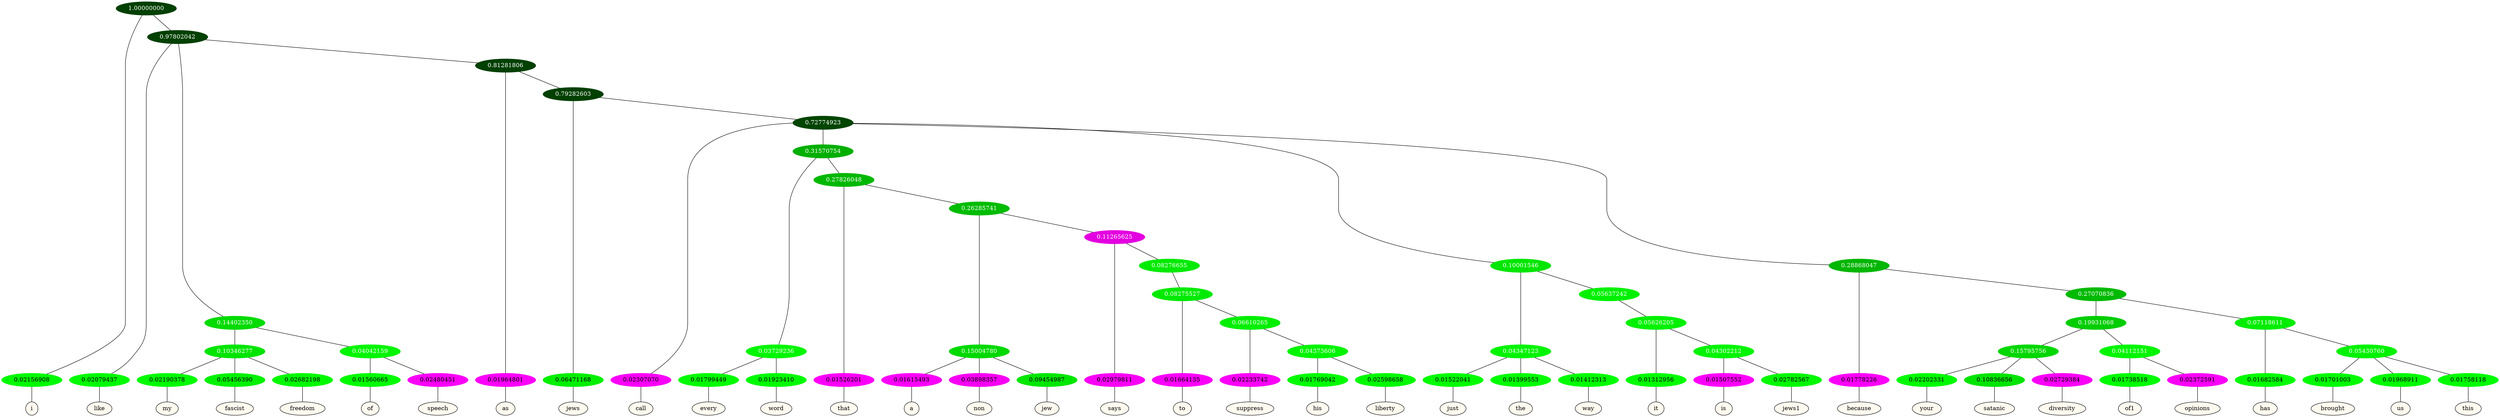 graph {
	node [format=png height=0.15 nodesep=0.001 ordering=out overlap=prism overlap_scaling=0.01 ranksep=0.001 ratio=0.2 style=filled width=0.15]
	{
		rank=same
		a_w_1 [label=i color=black fillcolor=floralwhite style="filled,solid"]
		a_w_3 [label=like color=black fillcolor=floralwhite style="filled,solid"]
		a_w_10 [label=my color=black fillcolor=floralwhite style="filled,solid"]
		a_w_11 [label=fascist color=black fillcolor=floralwhite style="filled,solid"]
		a_w_12 [label=freedom color=black fillcolor=floralwhite style="filled,solid"]
		a_w_13 [label=of color=black fillcolor=floralwhite style="filled,solid"]
		a_w_14 [label=speech color=black fillcolor=floralwhite style="filled,solid"]
		a_w_8 [label=as color=black fillcolor=floralwhite style="filled,solid"]
		a_w_15 [label=jews color=black fillcolor=floralwhite style="filled,solid"]
		a_w_17 [label=call color=black fillcolor=floralwhite style="filled,solid"]
		a_w_27 [label=every color=black fillcolor=floralwhite style="filled,solid"]
		a_w_28 [label=word color=black fillcolor=floralwhite style="filled,solid"]
		a_w_29 [label=that color=black fillcolor=floralwhite style="filled,solid"]
		a_w_45 [label=a color=black fillcolor=floralwhite style="filled,solid"]
		a_w_46 [label=non color=black fillcolor=floralwhite style="filled,solid"]
		a_w_47 [label=jew color=black fillcolor=floralwhite style="filled,solid"]
		a_w_48 [label=says color=black fillcolor=floralwhite style="filled,solid"]
		a_w_61 [label=to color=black fillcolor=floralwhite style="filled,solid"]
		a_w_63 [label=suppress color=black fillcolor=floralwhite style="filled,solid"]
		a_w_65 [label=his color=black fillcolor=floralwhite style="filled,solid"]
		a_w_66 [label=liberty color=black fillcolor=floralwhite style="filled,solid"]
		a_w_31 [label=just color=black fillcolor=floralwhite style="filled,solid"]
		a_w_32 [label=the color=black fillcolor=floralwhite style="filled,solid"]
		a_w_33 [label=way color=black fillcolor=floralwhite style="filled,solid"]
		a_w_39 [label=it color=black fillcolor=floralwhite style="filled,solid"]
		a_w_50 [label=is color=black fillcolor=floralwhite style="filled,solid"]
		a_w_51 [label=jews1 color=black fillcolor=floralwhite style="filled,solid"]
		a_w_25 [label=because color=black fillcolor=floralwhite style="filled,solid"]
		a_w_52 [label=your color=black fillcolor=floralwhite style="filled,solid"]
		a_w_53 [label=satanic color=black fillcolor=floralwhite style="filled,solid"]
		a_w_54 [label=diversity color=black fillcolor=floralwhite style="filled,solid"]
		a_w_55 [label=of1 color=black fillcolor=floralwhite style="filled,solid"]
		a_w_56 [label=opinions color=black fillcolor=floralwhite style="filled,solid"]
		a_w_43 [label=has color=black fillcolor=floralwhite style="filled,solid"]
		a_w_57 [label=brought color=black fillcolor=floralwhite style="filled,solid"]
		a_w_58 [label=us color=black fillcolor=floralwhite style="filled,solid"]
		a_w_59 [label=this color=black fillcolor=floralwhite style="filled,solid"]
	}
	a_n_1 -- a_w_1
	a_n_3 -- a_w_3
	a_n_10 -- a_w_10
	a_n_11 -- a_w_11
	a_n_12 -- a_w_12
	a_n_13 -- a_w_13
	a_n_14 -- a_w_14
	a_n_8 -- a_w_8
	a_n_15 -- a_w_15
	a_n_17 -- a_w_17
	a_n_27 -- a_w_27
	a_n_28 -- a_w_28
	a_n_29 -- a_w_29
	a_n_45 -- a_w_45
	a_n_46 -- a_w_46
	a_n_47 -- a_w_47
	a_n_48 -- a_w_48
	a_n_61 -- a_w_61
	a_n_63 -- a_w_63
	a_n_65 -- a_w_65
	a_n_66 -- a_w_66
	a_n_31 -- a_w_31
	a_n_32 -- a_w_32
	a_n_33 -- a_w_33
	a_n_39 -- a_w_39
	a_n_50 -- a_w_50
	a_n_51 -- a_w_51
	a_n_25 -- a_w_25
	a_n_52 -- a_w_52
	a_n_53 -- a_w_53
	a_n_54 -- a_w_54
	a_n_55 -- a_w_55
	a_n_56 -- a_w_56
	a_n_43 -- a_w_43
	a_n_57 -- a_w_57
	a_n_58 -- a_w_58
	a_n_59 -- a_w_59
	{
		rank=same
		a_n_1 [label=0.02156908 color="0.334 1.000 0.978" fontcolor=black]
		a_n_3 [label=0.02079437 color="0.334 1.000 0.979" fontcolor=black]
		a_n_10 [label=0.02190378 color="0.334 1.000 0.978" fontcolor=black]
		a_n_11 [label=0.05456390 color="0.334 1.000 0.945" fontcolor=black]
		a_n_12 [label=0.02682198 color="0.334 1.000 0.973" fontcolor=black]
		a_n_13 [label=0.01560665 color="0.334 1.000 0.984" fontcolor=black]
		a_n_14 [label=0.02480451 color="0.835 1.000 0.975" fontcolor=black]
		a_n_8 [label=0.01964801 color="0.835 1.000 0.980" fontcolor=black]
		a_n_15 [label=0.06471168 color="0.334 1.000 0.935" fontcolor=black]
		a_n_17 [label=0.02307070 color="0.835 1.000 0.977" fontcolor=black]
		a_n_27 [label=0.01799449 color="0.334 1.000 0.982" fontcolor=black]
		a_n_28 [label=0.01923410 color="0.334 1.000 0.981" fontcolor=black]
		a_n_29 [label=0.01526201 color="0.835 1.000 0.985" fontcolor=black]
		a_n_45 [label=0.01615493 color="0.835 1.000 0.984" fontcolor=black]
		a_n_46 [label=0.03898357 color="0.835 1.000 0.961" fontcolor=black]
		a_n_47 [label=0.09454987 color="0.334 1.000 0.905" fontcolor=black]
		a_n_48 [label=0.02979811 color="0.835 1.000 0.970" fontcolor=black]
		a_n_61 [label=0.01664135 color="0.835 1.000 0.983" fontcolor=black]
		a_n_63 [label=0.02233742 color="0.835 1.000 0.978" fontcolor=black]
		a_n_65 [label=0.01769042 color="0.334 1.000 0.982" fontcolor=black]
		a_n_66 [label=0.02598658 color="0.334 1.000 0.974" fontcolor=black]
		a_n_31 [label=0.01522041 color="0.334 1.000 0.985" fontcolor=black]
		a_n_32 [label=0.01399553 color="0.334 1.000 0.986" fontcolor=black]
		a_n_33 [label=0.01412313 color="0.334 1.000 0.986" fontcolor=black]
		a_n_39 [label=0.01312956 color="0.334 1.000 0.987" fontcolor=black]
		a_n_50 [label=0.01507552 color="0.835 1.000 0.985" fontcolor=black]
		a_n_51 [label=0.02782567 color="0.334 1.000 0.972" fontcolor=black]
		a_n_25 [label=0.01778226 color="0.835 1.000 0.982" fontcolor=black]
		a_n_52 [label=0.02202331 color="0.334 1.000 0.978" fontcolor=black]
		a_n_53 [label=0.10836656 color="0.334 1.000 0.892" fontcolor=black]
		a_n_54 [label=0.02729384 color="0.835 1.000 0.973" fontcolor=black]
		a_n_55 [label=0.01738518 color="0.334 1.000 0.983" fontcolor=black]
		a_n_56 [label=0.02372591 color="0.835 1.000 0.976" fontcolor=black]
		a_n_43 [label=0.01682584 color="0.334 1.000 0.983" fontcolor=black]
		a_n_57 [label=0.01701003 color="0.334 1.000 0.983" fontcolor=black]
		a_n_58 [label=0.01968911 color="0.334 1.000 0.980" fontcolor=black]
		a_n_59 [label=0.01758118 color="0.334 1.000 0.982" fontcolor=black]
	}
	a_n_0 [label=1.00000000 color="0.334 1.000 0.250" fontcolor=grey99]
	a_n_0 -- a_n_1
	a_n_2 [label=0.97802042 color="0.334 1.000 0.250" fontcolor=grey99]
	a_n_0 -- a_n_2
	a_n_2 -- a_n_3
	a_n_4 [label=0.14402350 color="0.334 1.000 0.856" fontcolor=grey99]
	a_n_2 -- a_n_4
	a_n_5 [label=0.81281806 color="0.334 1.000 0.250" fontcolor=grey99]
	a_n_2 -- a_n_5
	a_n_6 [label=0.10346277 color="0.334 1.000 0.897" fontcolor=grey99]
	a_n_4 -- a_n_6
	a_n_7 [label=0.04042159 color="0.334 1.000 0.960" fontcolor=grey99]
	a_n_4 -- a_n_7
	a_n_5 -- a_n_8
	a_n_9 [label=0.79282603 color="0.334 1.000 0.250" fontcolor=grey99]
	a_n_5 -- a_n_9
	a_n_6 -- a_n_10
	a_n_6 -- a_n_11
	a_n_6 -- a_n_12
	a_n_7 -- a_n_13
	a_n_7 -- a_n_14
	a_n_9 -- a_n_15
	a_n_16 [label=0.72774923 color="0.334 1.000 0.272" fontcolor=grey99]
	a_n_9 -- a_n_16
	a_n_16 -- a_n_17
	a_n_18 [label=0.31570754 color="0.334 1.000 0.684" fontcolor=grey99]
	a_n_16 -- a_n_18
	a_n_19 [label=0.10001546 color="0.334 1.000 0.900" fontcolor=grey99]
	a_n_16 -- a_n_19
	a_n_20 [label=0.28868047 color="0.334 1.000 0.711" fontcolor=grey99]
	a_n_16 -- a_n_20
	a_n_21 [label=0.03729236 color="0.334 1.000 0.963" fontcolor=grey99]
	a_n_18 -- a_n_21
	a_n_22 [label=0.27826048 color="0.334 1.000 0.722" fontcolor=grey99]
	a_n_18 -- a_n_22
	a_n_23 [label=0.04347123 color="0.334 1.000 0.957" fontcolor=grey99]
	a_n_19 -- a_n_23
	a_n_24 [label=0.05637242 color="0.334 1.000 0.944" fontcolor=grey99]
	a_n_19 -- a_n_24
	a_n_20 -- a_n_25
	a_n_26 [label=0.27070836 color="0.334 1.000 0.729" fontcolor=grey99]
	a_n_20 -- a_n_26
	a_n_21 -- a_n_27
	a_n_21 -- a_n_28
	a_n_22 -- a_n_29
	a_n_30 [label=0.26285741 color="0.334 1.000 0.737" fontcolor=grey99]
	a_n_22 -- a_n_30
	a_n_23 -- a_n_31
	a_n_23 -- a_n_32
	a_n_23 -- a_n_33
	a_n_34 [label=0.05626205 color="0.334 1.000 0.944" fontcolor=grey99]
	a_n_24 -- a_n_34
	a_n_35 [label=0.19931068 color="0.334 1.000 0.801" fontcolor=grey99]
	a_n_26 -- a_n_35
	a_n_36 [label=0.07118611 color="0.334 1.000 0.929" fontcolor=grey99]
	a_n_26 -- a_n_36
	a_n_37 [label=0.15004780 color="0.334 1.000 0.850" fontcolor=grey99]
	a_n_30 -- a_n_37
	a_n_38 [label=0.11265625 color="0.835 1.000 0.887" fontcolor=grey99]
	a_n_30 -- a_n_38
	a_n_34 -- a_n_39
	a_n_40 [label=0.04302212 color="0.334 1.000 0.957" fontcolor=grey99]
	a_n_34 -- a_n_40
	a_n_41 [label=0.15795756 color="0.334 1.000 0.842" fontcolor=grey99]
	a_n_35 -- a_n_41
	a_n_42 [label=0.04112151 color="0.334 1.000 0.959" fontcolor=grey99]
	a_n_35 -- a_n_42
	a_n_36 -- a_n_43
	a_n_44 [label=0.05430760 color="0.334 1.000 0.946" fontcolor=grey99]
	a_n_36 -- a_n_44
	a_n_37 -- a_n_45
	a_n_37 -- a_n_46
	a_n_37 -- a_n_47
	a_n_38 -- a_n_48
	a_n_49 [label=0.08276655 color="0.334 1.000 0.917" fontcolor=grey99]
	a_n_38 -- a_n_49
	a_n_40 -- a_n_50
	a_n_40 -- a_n_51
	a_n_41 -- a_n_52
	a_n_41 -- a_n_53
	a_n_41 -- a_n_54
	a_n_42 -- a_n_55
	a_n_42 -- a_n_56
	a_n_44 -- a_n_57
	a_n_44 -- a_n_58
	a_n_44 -- a_n_59
	a_n_60 [label=0.08275527 color="0.334 1.000 0.917" fontcolor=grey99]
	a_n_49 -- a_n_60
	a_n_60 -- a_n_61
	a_n_62 [label=0.06610265 color="0.334 1.000 0.934" fontcolor=grey99]
	a_n_60 -- a_n_62
	a_n_62 -- a_n_63
	a_n_64 [label=0.04373606 color="0.334 1.000 0.956" fontcolor=grey99]
	a_n_62 -- a_n_64
	a_n_64 -- a_n_65
	a_n_64 -- a_n_66
}
